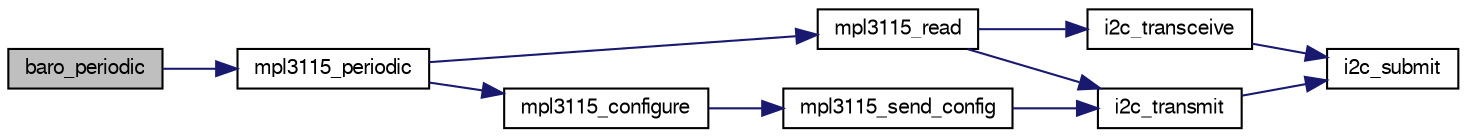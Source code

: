 digraph "baro_periodic"
{
  edge [fontname="FreeSans",fontsize="10",labelfontname="FreeSans",labelfontsize="10"];
  node [fontname="FreeSans",fontsize="10",shape=record];
  rankdir="LR";
  Node1 [label="baro_periodic",height=0.2,width=0.4,color="black", fillcolor="grey75", style="filled", fontcolor="black"];
  Node1 -> Node2 [color="midnightblue",fontsize="10",style="solid",fontname="FreeSans"];
  Node2 [label="mpl3115_periodic",height=0.2,width=0.4,color="black", fillcolor="white", style="filled",URL="$mpl3115_8c.html#a82e215609eadefc64ac7198d2a1db1b6"];
  Node2 -> Node3 [color="midnightblue",fontsize="10",style="solid",fontname="FreeSans"];
  Node3 [label="mpl3115_read",height=0.2,width=0.4,color="black", fillcolor="white", style="filled",URL="$mpl3115_8c.html#a21b5d8a3190ba276c719f13436904935"];
  Node3 -> Node4 [color="midnightblue",fontsize="10",style="solid",fontname="FreeSans"];
  Node4 [label="i2c_transceive",height=0.2,width=0.4,color="black", fillcolor="white", style="filled",URL="$group__i2c.html#gafb731922c9fb73255aa4cc11e34bfbd6",tooltip="Submit a write/read transaction. "];
  Node4 -> Node5 [color="midnightblue",fontsize="10",style="solid",fontname="FreeSans"];
  Node5 [label="i2c_submit",height=0.2,width=0.4,color="black", fillcolor="white", style="filled",URL="$group__i2c.html#ga4eed48e542a9c71b93372f5a38d7e367",tooltip="Submit a I2C transaction. "];
  Node3 -> Node6 [color="midnightblue",fontsize="10",style="solid",fontname="FreeSans"];
  Node6 [label="i2c_transmit",height=0.2,width=0.4,color="black", fillcolor="white", style="filled",URL="$group__i2c.html#ga54405aa058f14a143b8b1b5380015927",tooltip="Submit a write only transaction. "];
  Node6 -> Node5 [color="midnightblue",fontsize="10",style="solid",fontname="FreeSans"];
  Node2 -> Node7 [color="midnightblue",fontsize="10",style="solid",fontname="FreeSans"];
  Node7 [label="mpl3115_configure",height=0.2,width=0.4,color="black", fillcolor="white", style="filled",URL="$mpl3115_8c.html#a9ada79887b547d1129b0f5747cb58b2c"];
  Node7 -> Node8 [color="midnightblue",fontsize="10",style="solid",fontname="FreeSans"];
  Node8 [label="mpl3115_send_config",height=0.2,width=0.4,color="black", fillcolor="white", style="filled",URL="$mpl3115_8c.html#a80658dd7fabf4e646e9de5c1547d85aa"];
  Node8 -> Node6 [color="midnightblue",fontsize="10",style="solid",fontname="FreeSans"];
}
